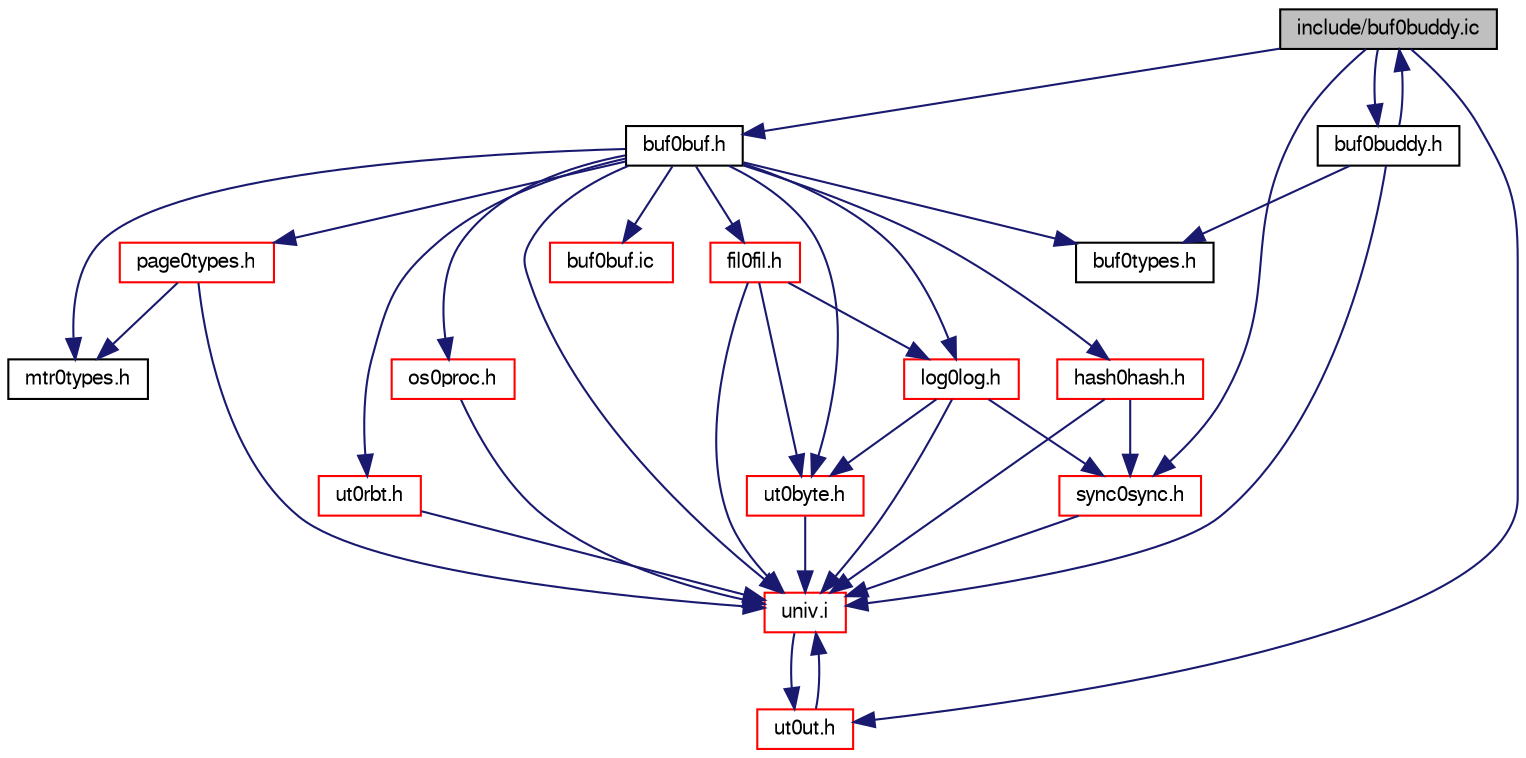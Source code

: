 digraph "include/buf0buddy.ic"
{
  bgcolor="transparent";
  edge [fontname="FreeSans",fontsize="10",labelfontname="FreeSans",labelfontsize="10"];
  node [fontname="FreeSans",fontsize="10",shape=record];
  Node1 [label="include/buf0buddy.ic",height=0.2,width=0.4,color="black", fillcolor="grey75", style="filled" fontcolor="black"];
  Node1 -> Node2 [color="midnightblue",fontsize="10",style="solid",fontname="FreeSans"];
  Node2 [label="buf0buf.h",height=0.2,width=0.4,color="black",URL="$buf0buf_8h.html"];
  Node2 -> Node3 [color="midnightblue",fontsize="10",style="solid",fontname="FreeSans"];
  Node3 [label="univ.i",height=0.2,width=0.4,color="red",URL="$univ_8i.html"];
  Node3 -> Node4 [color="midnightblue",fontsize="10",style="solid",fontname="FreeSans"];
  Node4 [label="ut0ut.h",height=0.2,width=0.4,color="red",URL="$ut0ut_8h.html"];
  Node4 -> Node3 [color="midnightblue",fontsize="10",style="solid",fontname="FreeSans"];
  Node2 -> Node5 [color="midnightblue",fontsize="10",style="solid",fontname="FreeSans"];
  Node5 [label="fil0fil.h",height=0.2,width=0.4,color="red",URL="$fil0fil_8h.html"];
  Node5 -> Node3 [color="midnightblue",fontsize="10",style="solid",fontname="FreeSans"];
  Node5 -> Node6 [color="midnightblue",fontsize="10",style="solid",fontname="FreeSans"];
  Node6 [label="ut0byte.h",height=0.2,width=0.4,color="red",URL="$ut0byte_8h.html"];
  Node6 -> Node3 [color="midnightblue",fontsize="10",style="solid",fontname="FreeSans"];
  Node5 -> Node7 [color="midnightblue",fontsize="10",style="solid",fontname="FreeSans"];
  Node7 [label="log0log.h",height=0.2,width=0.4,color="red",URL="$log0log_8h.html"];
  Node7 -> Node3 [color="midnightblue",fontsize="10",style="solid",fontname="FreeSans"];
  Node7 -> Node6 [color="midnightblue",fontsize="10",style="solid",fontname="FreeSans"];
  Node7 -> Node8 [color="midnightblue",fontsize="10",style="solid",fontname="FreeSans"];
  Node8 [label="sync0sync.h",height=0.2,width=0.4,color="red",URL="$sync0sync_8h.html"];
  Node8 -> Node3 [color="midnightblue",fontsize="10",style="solid",fontname="FreeSans"];
  Node2 -> Node9 [color="midnightblue",fontsize="10",style="solid",fontname="FreeSans"];
  Node9 [label="mtr0types.h",height=0.2,width=0.4,color="black",URL="$mtr0types_8h.html"];
  Node2 -> Node10 [color="midnightblue",fontsize="10",style="solid",fontname="FreeSans"];
  Node10 [label="buf0types.h",height=0.2,width=0.4,color="black",URL="$buf0types_8h.html"];
  Node2 -> Node11 [color="midnightblue",fontsize="10",style="solid",fontname="FreeSans"];
  Node11 [label="hash0hash.h",height=0.2,width=0.4,color="red",URL="$hash0hash_8h.html"];
  Node11 -> Node3 [color="midnightblue",fontsize="10",style="solid",fontname="FreeSans"];
  Node11 -> Node8 [color="midnightblue",fontsize="10",style="solid",fontname="FreeSans"];
  Node2 -> Node6 [color="midnightblue",fontsize="10",style="solid",fontname="FreeSans"];
  Node2 -> Node12 [color="midnightblue",fontsize="10",style="solid",fontname="FreeSans"];
  Node12 [label="page0types.h",height=0.2,width=0.4,color="red",URL="$page0types_8h.html"];
  Node12 -> Node3 [color="midnightblue",fontsize="10",style="solid",fontname="FreeSans"];
  Node12 -> Node9 [color="midnightblue",fontsize="10",style="solid",fontname="FreeSans"];
  Node2 -> Node13 [color="midnightblue",fontsize="10",style="solid",fontname="FreeSans"];
  Node13 [label="ut0rbt.h",height=0.2,width=0.4,color="red",URL="$ut0rbt_8h.html"];
  Node13 -> Node3 [color="midnightblue",fontsize="10",style="solid",fontname="FreeSans"];
  Node2 -> Node14 [color="midnightblue",fontsize="10",style="solid",fontname="FreeSans"];
  Node14 [label="os0proc.h",height=0.2,width=0.4,color="red",URL="$os0proc_8h.html"];
  Node14 -> Node3 [color="midnightblue",fontsize="10",style="solid",fontname="FreeSans"];
  Node2 -> Node7 [color="midnightblue",fontsize="10",style="solid",fontname="FreeSans"];
  Node2 -> Node15 [color="midnightblue",fontsize="10",style="solid",fontname="FreeSans"];
  Node15 [label="buf0buf.ic",height=0.2,width=0.4,color="red",URL="$buf0buf_8ic.html"];
  Node1 -> Node16 [color="midnightblue",fontsize="10",style="solid",fontname="FreeSans"];
  Node16 [label="buf0buddy.h",height=0.2,width=0.4,color="black",URL="$buf0buddy_8h.html"];
  Node16 -> Node3 [color="midnightblue",fontsize="10",style="solid",fontname="FreeSans"];
  Node16 -> Node10 [color="midnightblue",fontsize="10",style="solid",fontname="FreeSans"];
  Node16 -> Node1 [color="midnightblue",fontsize="10",style="solid",fontname="FreeSans"];
  Node1 -> Node4 [color="midnightblue",fontsize="10",style="solid",fontname="FreeSans"];
  Node1 -> Node8 [color="midnightblue",fontsize="10",style="solid",fontname="FreeSans"];
}
